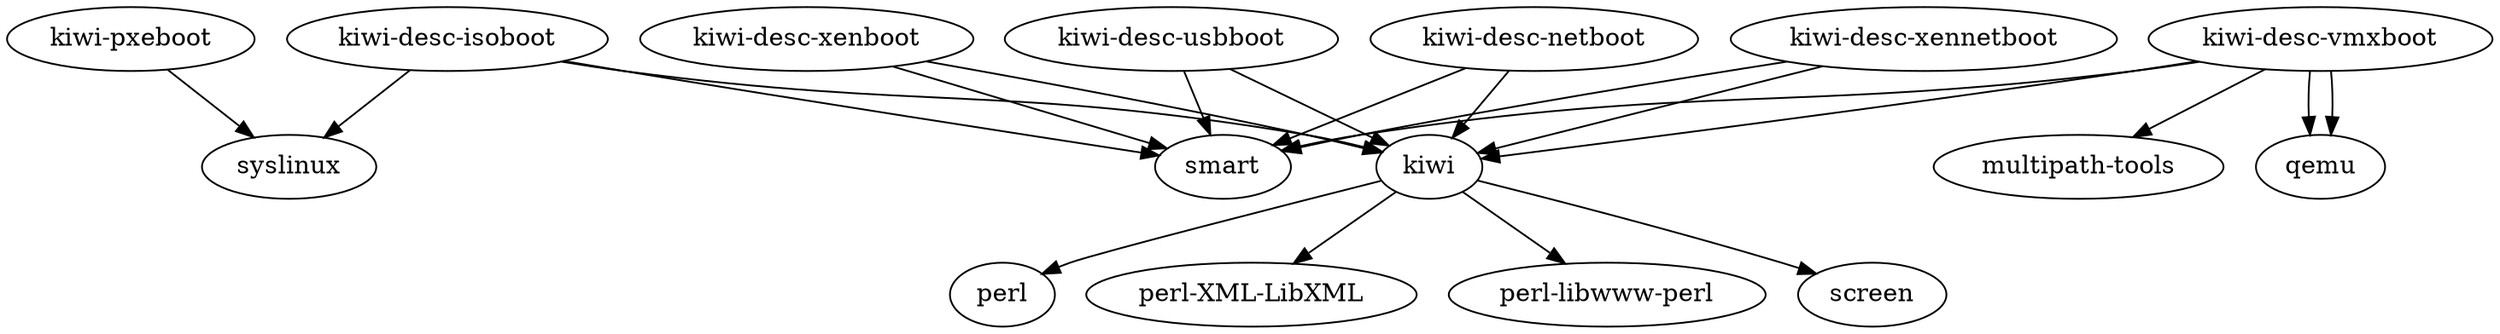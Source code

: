 digraph kiwi {
	"kiwi" -> "perl"
	"kiwi" -> "perl-XML-LibXML"
	"kiwi" -> "perl-libwww-perl"
	"kiwi" -> "screen"

	"kiwi-pxeboot" -> "syslinux"

	"kiwi-desc-isoboot" -> "kiwi"
	"kiwi-desc-isoboot" -> "smart"
	"kiwi-desc-isoboot" -> "syslinux"

	"kiwi-desc-usbboot" -> "kiwi"
	"kiwi-desc-usbboot" -> "smart"

	"kiwi-desc-vmxboot" -> "kiwi"
	"kiwi-desc-vmxboot" -> "qemu"

	"kiwi-desc-vmxboot" -> "multipath-tools"
	"kiwi-desc-vmxboot" -> "smart"
	"kiwi-desc-vmxboot" -> "qemu"

	"kiwi-desc-netboot" -> "kiwi"
	"kiwi-desc-netboot" -> "smart"

	"kiwi-desc-xennetboot" -> "kiwi"
	"kiwi-desc-xennetboot" -> "smart"

	"kiwi-desc-xenboot" -> "kiwi"
    "kiwi-desc-xenboot" -> "smart"
}

